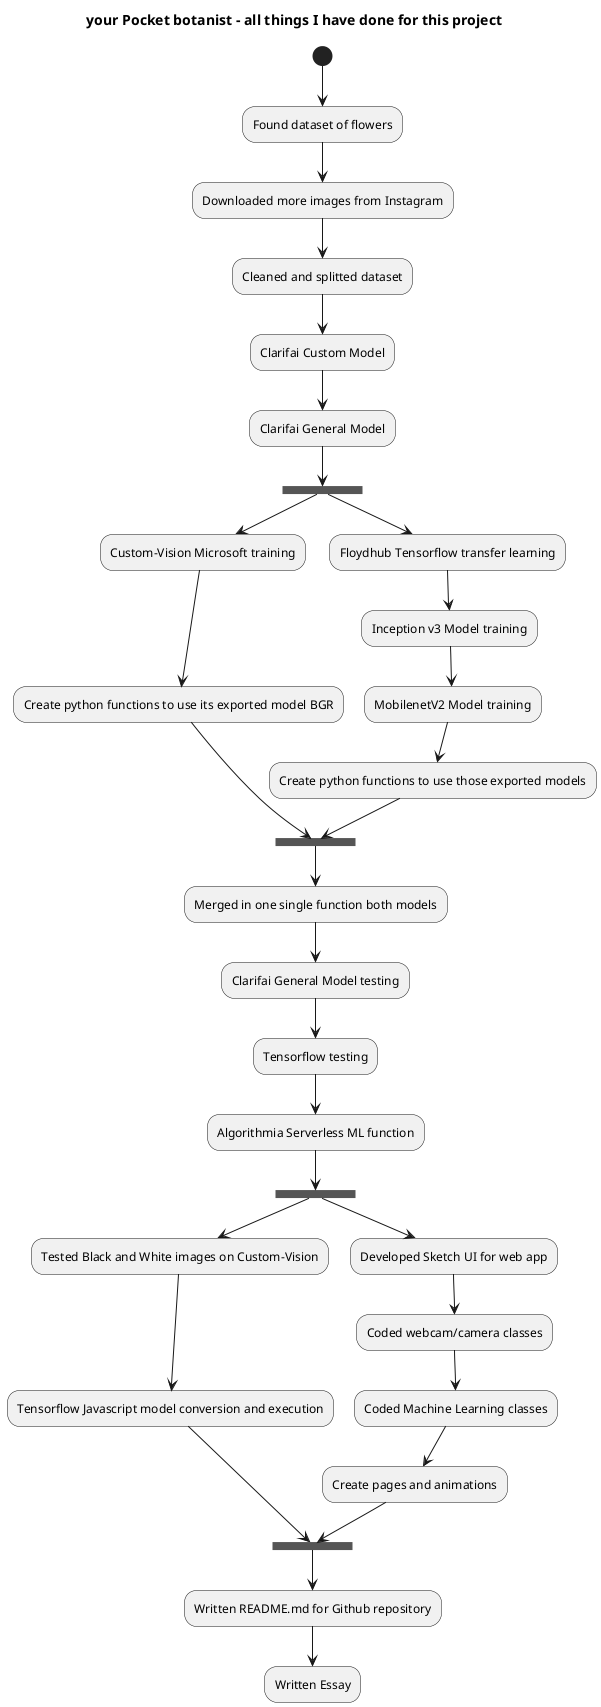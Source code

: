 @startuml

title "your Pocket botanist - all things I have done for this project"

(*) --> "Found dataset of flowers"

--> "Downloaded more images from Instagram"

--> "Cleaned and splitted dataset"

--> "Clarifai Custom Model"

--> "Clarifai General Model"

--> ===B1===
--> "Custom-Vision Microsoft training"
--> "Create python functions to use its exported model BGR"
--> ===B2===

===B1=== --> "Floydhub Tensorflow transfer learning"
--> "Inception v3 Model training"
--> "MobilenetV2 Model training"
--> "Create python functions to use those exported models"
--> ===B2===

--> "Merged in one single function both models"
--> "Clarifai General Model testing"
--> "Tensorflow testing"
--> "Algorithmia Serverless ML function"


--> ===C1===
--> "Tested Black and White images on Custom-Vision"
--> "Tensorflow Javascript model conversion and execution"
--> ===C2===

===C1=== --> "Developed Sketch UI for web app"
--> "Coded webcam/camera classes"
--> "Coded Machine Learning classes"
--> "Create pages and animations"
--> ===C2===

--> "Written README.md for Github repository"

--> "Written Essay"

@enduml